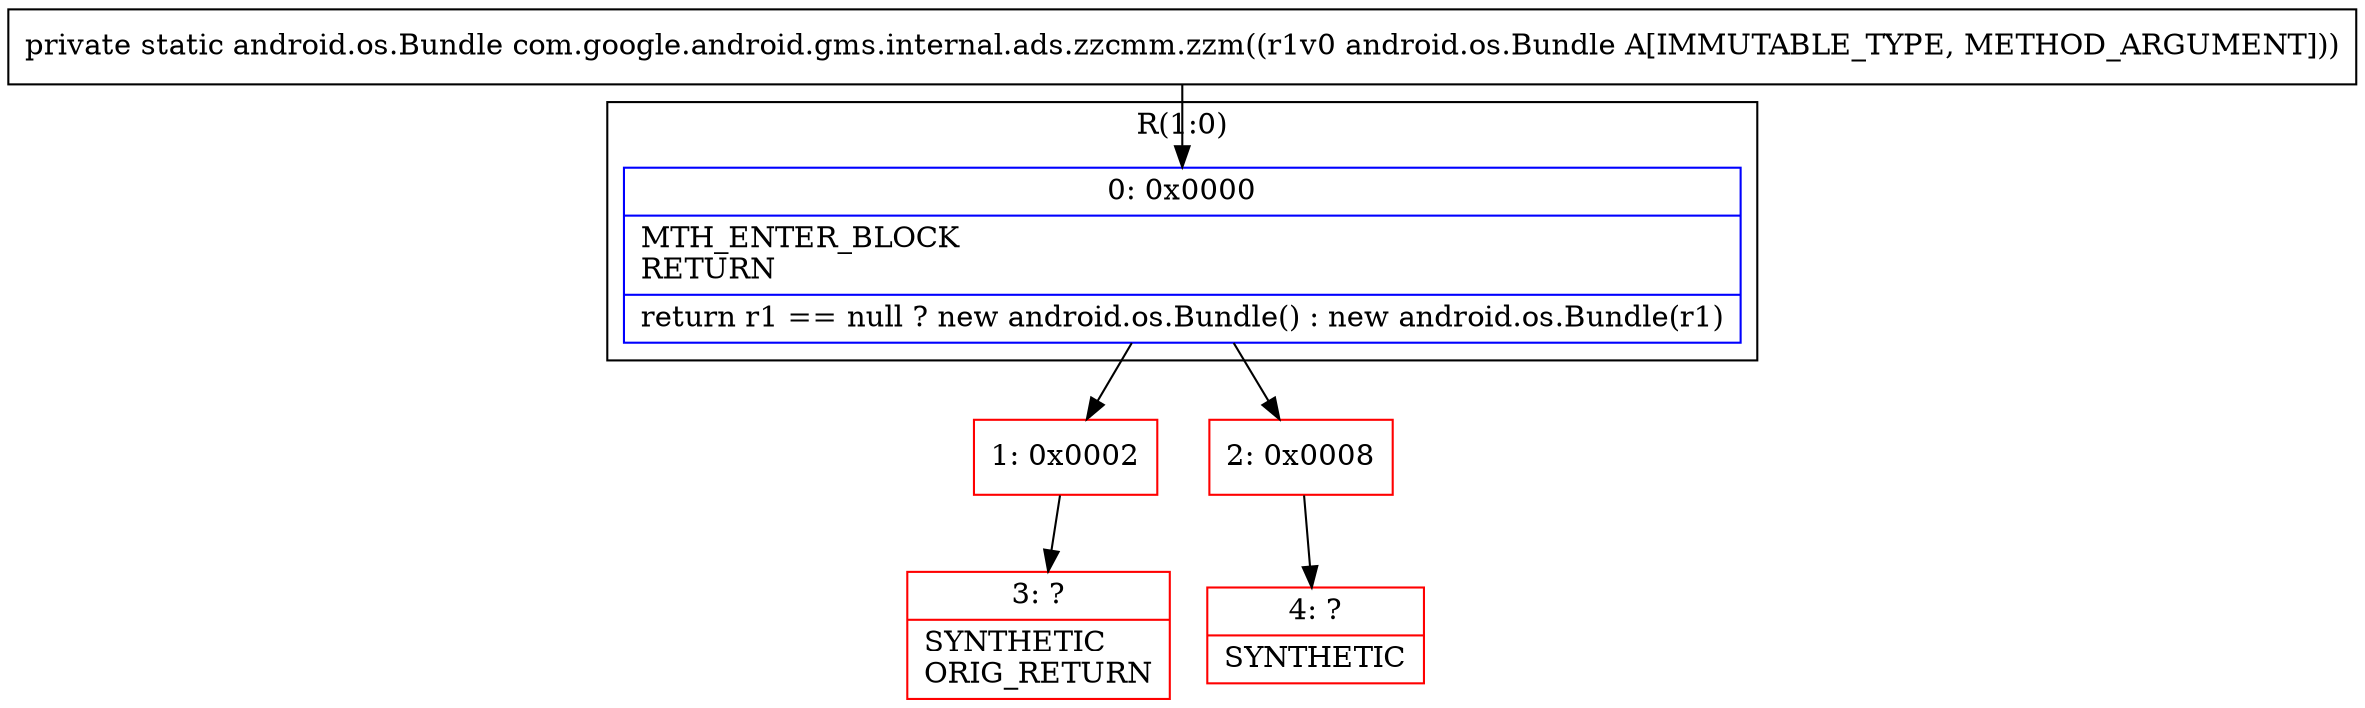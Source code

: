 digraph "CFG forcom.google.android.gms.internal.ads.zzcmm.zzm(Landroid\/os\/Bundle;)Landroid\/os\/Bundle;" {
subgraph cluster_Region_2044852396 {
label = "R(1:0)";
node [shape=record,color=blue];
Node_0 [shape=record,label="{0\:\ 0x0000|MTH_ENTER_BLOCK\lRETURN\l|return r1 == null ? new android.os.Bundle() : new android.os.Bundle(r1)\l}"];
}
Node_1 [shape=record,color=red,label="{1\:\ 0x0002}"];
Node_2 [shape=record,color=red,label="{2\:\ 0x0008}"];
Node_3 [shape=record,color=red,label="{3\:\ ?|SYNTHETIC\lORIG_RETURN\l}"];
Node_4 [shape=record,color=red,label="{4\:\ ?|SYNTHETIC\l}"];
MethodNode[shape=record,label="{private static android.os.Bundle com.google.android.gms.internal.ads.zzcmm.zzm((r1v0 android.os.Bundle A[IMMUTABLE_TYPE, METHOD_ARGUMENT])) }"];
MethodNode -> Node_0;
Node_0 -> Node_1;
Node_0 -> Node_2;
Node_1 -> Node_3;
Node_2 -> Node_4;
}

